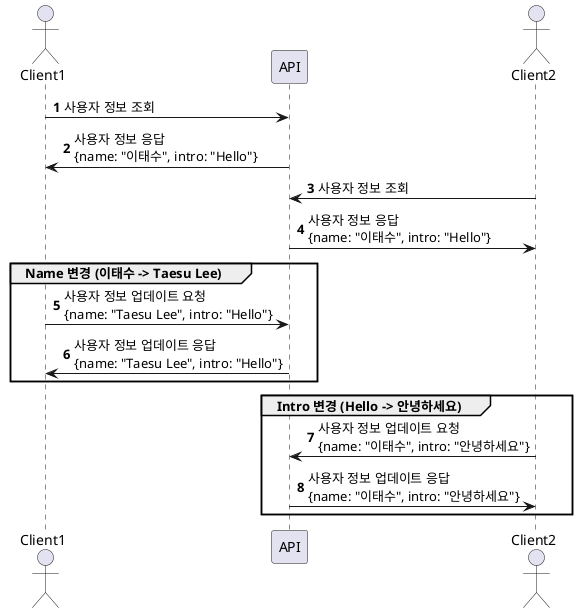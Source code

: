 @startuml
'https://plantuml.com/sequence-diagram

autonumber
actor  Client1 as Client1
participant  API as API
actor  Client2 as Client2

Client1 -> API : 사용자 정보 조회
API -> Client1 : 사용자 정보 응답 \n{name: "이태수", intro: "Hello"}

Client2 -> API : 사용자 정보 조회
API -> Client2 : 사용자 정보 응답 \n{name: "이태수", intro: "Hello"} 

group Name 변경 (이태수 -> Taesu Lee)
    Client1 -> API : 사용자 정보 업데이트 요청 \n{name: "Taesu Lee", intro: "Hello"}
    API -> Client1 : 사용자 정보 업데이트 응답 \n{name: "Taesu Lee", intro: "Hello"}
end

group Intro 변경 (Hello -> 안녕하세요)
    Client2 -> API : 사용자 정보 업데이트 요청 \n{name: "이태수", intro: "안녕하세요"}
    API -> Client2 : 사용자 정보 업데이트 응답 \n{name: "이태수", intro: "안녕하세요"}
end

@enduml
